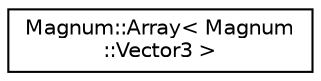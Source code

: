 digraph "圖形化之類別階層"
{
  edge [fontname="Helvetica",fontsize="10",labelfontname="Helvetica",labelfontsize="10"];
  node [fontname="Helvetica",fontsize="10",shape=record];
  rankdir="LR";
  Node1 [label="Magnum::Array\< Magnum\l::Vector3 \>",height=0.2,width=0.4,color="black", fillcolor="white", style="filled",URL="$class_magnum_1_1_array.html"];
}
